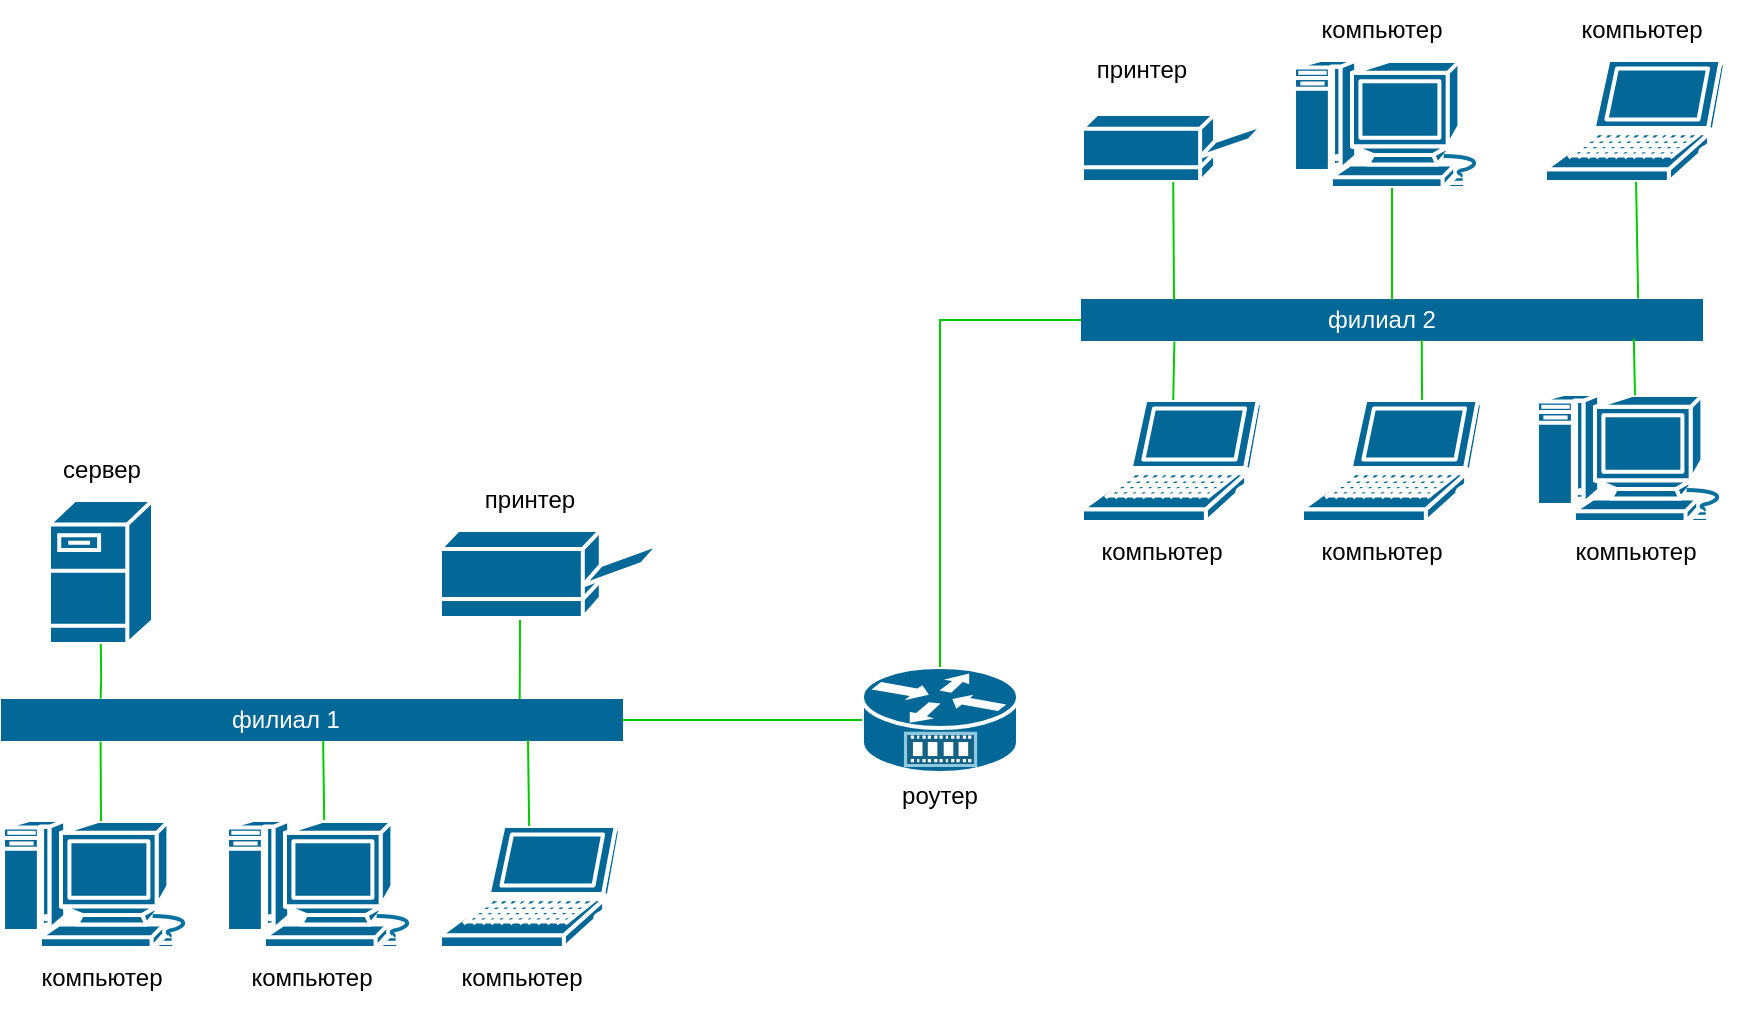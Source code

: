 <mxfile version="26.0.10">
  <diagram id="6a731a19-8d31-9384-78a2-239565b7b9f0" name="Page-1">
    <mxGraphModel dx="1250" dy="584" grid="1" gridSize="10" guides="1" tooltips="1" connect="1" arrows="1" fold="1" page="1" pageScale="1" pageWidth="827" pageHeight="1169" background="none" math="0" shadow="0">
      <root>
        <mxCell id="0" />
        <mxCell id="1" parent="0" />
        <mxCell id="tBZkHJEns-lfYXvDhSzD-2258" value="" style="shape=mxgraph.cisco.computers_and_peripherals.macintosh;sketch=0;html=1;pointerEvents=1;dashed=0;fillColor=#036897;strokeColor=#ffffff;strokeWidth=2;verticalLabelPosition=bottom;verticalAlign=top;align=center;outlineConnect=0;" vertex="1" parent="1">
          <mxGeometry x="60" y="730" width="99" height="64" as="geometry" />
        </mxCell>
        <mxCell id="tBZkHJEns-lfYXvDhSzD-2259" value="" style="shape=mxgraph.cisco.computers_and_peripherals.macintosh;sketch=0;html=1;pointerEvents=1;dashed=0;fillColor=#036897;strokeColor=#ffffff;strokeWidth=2;verticalLabelPosition=bottom;verticalAlign=top;align=center;outlineConnect=0;" vertex="1" parent="1">
          <mxGeometry x="705.5" y="350" width="99" height="64" as="geometry" />
        </mxCell>
        <mxCell id="tBZkHJEns-lfYXvDhSzD-2260" value="" style="shape=mxgraph.cisco.computers_and_peripherals.macintosh;sketch=0;html=1;pointerEvents=1;dashed=0;fillColor=#036897;strokeColor=#ffffff;strokeWidth=2;verticalLabelPosition=bottom;verticalAlign=top;align=center;outlineConnect=0;" vertex="1" parent="1">
          <mxGeometry x="172" y="730" width="99" height="64" as="geometry" />
        </mxCell>
        <mxCell id="tBZkHJEns-lfYXvDhSzD-2261" value="" style="shape=mxgraph.cisco.computers_and_peripherals.macintosh;sketch=0;html=1;pointerEvents=1;dashed=0;fillColor=#036897;strokeColor=#ffffff;strokeWidth=2;verticalLabelPosition=bottom;verticalAlign=top;align=center;outlineConnect=0;" vertex="1" parent="1">
          <mxGeometry x="827" y="517" width="99" height="64" as="geometry" />
        </mxCell>
        <mxCell id="tBZkHJEns-lfYXvDhSzD-2262" value="" style="shape=mxgraph.cisco.computers_and_peripherals.laptop;sketch=0;html=1;pointerEvents=1;dashed=0;fillColor=#036897;strokeColor=#ffffff;strokeWidth=2;verticalLabelPosition=bottom;verticalAlign=top;align=center;outlineConnect=0;" vertex="1" parent="1">
          <mxGeometry x="279" y="733" width="90" height="61" as="geometry" />
        </mxCell>
        <mxCell id="tBZkHJEns-lfYXvDhSzD-2263" value="" style="shape=mxgraph.cisco.computers_and_peripherals.laptop;sketch=0;html=1;pointerEvents=1;dashed=0;fillColor=#036897;strokeColor=#ffffff;strokeWidth=2;verticalLabelPosition=bottom;verticalAlign=top;align=center;outlineConnect=0;" vertex="1" parent="1">
          <mxGeometry x="831.5" y="350" width="90" height="61" as="geometry" />
        </mxCell>
        <mxCell id="tBZkHJEns-lfYXvDhSzD-2264" value="" style="shape=mxgraph.cisco.computers_and_peripherals.laptop;sketch=0;html=1;pointerEvents=1;dashed=0;fillColor=#036897;strokeColor=#ffffff;strokeWidth=2;verticalLabelPosition=bottom;verticalAlign=top;align=center;outlineConnect=0;" vertex="1" parent="1">
          <mxGeometry x="710" y="520" width="90" height="61" as="geometry" />
        </mxCell>
        <mxCell id="tBZkHJEns-lfYXvDhSzD-2265" value="" style="shape=mxgraph.cisco.computers_and_peripherals.laptop;sketch=0;html=1;pointerEvents=1;dashed=0;fillColor=#036897;strokeColor=#ffffff;strokeWidth=2;verticalLabelPosition=bottom;verticalAlign=top;align=center;outlineConnect=0;" vertex="1" parent="1">
          <mxGeometry x="600" y="520" width="90" height="61" as="geometry" />
        </mxCell>
        <mxCell id="tBZkHJEns-lfYXvDhSzD-2266" value="" style="shape=mxgraph.cisco.computers_and_peripherals.printer;sketch=0;html=1;pointerEvents=1;dashed=0;fillColor=#036897;strokeColor=#ffffff;strokeWidth=2;verticalLabelPosition=bottom;verticalAlign=top;align=center;outlineConnect=0;" vertex="1" parent="1">
          <mxGeometry x="600" y="377" width="91" height="34" as="geometry" />
        </mxCell>
        <mxCell id="tBZkHJEns-lfYXvDhSzD-2267" value="" style="shape=mxgraph.cisco.computers_and_peripherals.printer;sketch=0;html=1;pointerEvents=1;dashed=0;fillColor=#036897;strokeColor=#ffffff;strokeWidth=2;verticalLabelPosition=bottom;verticalAlign=top;align=center;outlineConnect=0;" vertex="1" parent="1">
          <mxGeometry x="279" y="585" width="110" height="44" as="geometry" />
        </mxCell>
        <mxCell id="tBZkHJEns-lfYXvDhSzD-2268" value="" style="shape=mxgraph.cisco.servers.fileserver;sketch=0;html=1;pointerEvents=1;dashed=0;fillColor=#036897;strokeColor=#ffffff;strokeWidth=2;verticalLabelPosition=bottom;verticalAlign=top;align=center;outlineConnect=0;" vertex="1" parent="1">
          <mxGeometry x="83.5" y="570" width="52" height="72" as="geometry" />
        </mxCell>
        <mxCell id="tBZkHJEns-lfYXvDhSzD-2269" value="" style="shape=mxgraph.cisco.routers.service_router;sketch=0;html=1;pointerEvents=1;dashed=0;fillColor=#036897;strokeColor=#ffffff;strokeWidth=2;verticalLabelPosition=bottom;verticalAlign=top;align=center;outlineConnect=0;" vertex="1" parent="1">
          <mxGeometry x="490" y="653.5" width="78" height="53" as="geometry" />
        </mxCell>
        <mxCell id="tBZkHJEns-lfYXvDhSzD-2270" value="" style="rounded=0;whiteSpace=wrap;html=1;fillColor=light-dark(#036897,var(--ge-dark-color, #121212));strokeColor=light-dark(#036897,#FFFFFF);" vertex="1" parent="1">
          <mxGeometry x="60" y="670" width="310" height="20" as="geometry" />
        </mxCell>
        <mxCell id="tBZkHJEns-lfYXvDhSzD-2276" value="" style="endArrow=none;html=1;rounded=0;strokeColor=light-dark(#00CC00,#FFFFFF);exitX=0.159;exitY=-0.032;exitDx=0;exitDy=0;exitPerimeter=0;" edge="1" parent="1" source="tBZkHJEns-lfYXvDhSzD-2270">
          <mxGeometry width="50" height="50" relative="1" as="geometry">
            <mxPoint x="110" y="670" as="sourcePoint" />
            <mxPoint x="109.413" y="642" as="targetPoint" />
            <Array as="points">
              <mxPoint x="109.58" y="660" />
            </Array>
          </mxGeometry>
        </mxCell>
        <mxCell id="tBZkHJEns-lfYXvDhSzD-2278" value="" style="endArrow=none;html=1;rounded=0;strokeColor=light-dark(#00CC00,#FFFFFF);exitX=0.5;exitY=0.01;exitDx=0;exitDy=0;exitPerimeter=0;entryX=0.159;entryY=1.04;entryDx=0;entryDy=0;entryPerimeter=0;" edge="1" parent="1" source="tBZkHJEns-lfYXvDhSzD-2258" target="tBZkHJEns-lfYXvDhSzD-2270">
          <mxGeometry width="50" height="50" relative="1" as="geometry">
            <mxPoint x="129" y="689" as="sourcePoint" />
            <mxPoint x="129.413" y="662" as="targetPoint" />
            <Array as="points" />
          </mxGeometry>
        </mxCell>
        <mxCell id="tBZkHJEns-lfYXvDhSzD-2279" value="" style="endArrow=none;html=1;rounded=0;strokeColor=light-dark(#00CC00,#FFFFFF);entryX=0.518;entryY=1.022;entryDx=0;entryDy=0;entryPerimeter=0;" edge="1" parent="1" source="tBZkHJEns-lfYXvDhSzD-2260" target="tBZkHJEns-lfYXvDhSzD-2270">
          <mxGeometry width="50" height="50" relative="1" as="geometry">
            <mxPoint x="120" y="741" as="sourcePoint" />
            <mxPoint x="119" y="701" as="targetPoint" />
            <Array as="points" />
          </mxGeometry>
        </mxCell>
        <mxCell id="tBZkHJEns-lfYXvDhSzD-2280" value="" style="endArrow=none;html=1;rounded=0;strokeColor=light-dark(#00CC00,#FFFFFF);" edge="1" parent="1" source="tBZkHJEns-lfYXvDhSzD-2262">
          <mxGeometry width="50" height="50" relative="1" as="geometry">
            <mxPoint x="130" y="751" as="sourcePoint" />
            <mxPoint x="323" y="690" as="targetPoint" />
            <Array as="points" />
          </mxGeometry>
        </mxCell>
        <mxCell id="tBZkHJEns-lfYXvDhSzD-2281" value="" style="endArrow=none;html=1;rounded=0;strokeColor=light-dark(#00CC00,#FFFFFF);exitX=0.835;exitY=-0.023;exitDx=0;exitDy=0;exitPerimeter=0;" edge="1" parent="1" source="tBZkHJEns-lfYXvDhSzD-2270">
          <mxGeometry width="50" height="50" relative="1" as="geometry">
            <mxPoint x="119" y="679" as="sourcePoint" />
            <mxPoint x="319" y="630" as="targetPoint" />
            <Array as="points" />
          </mxGeometry>
        </mxCell>
        <mxCell id="tBZkHJEns-lfYXvDhSzD-2282" value="" style="endArrow=none;html=1;rounded=0;exitX=1;exitY=0.5;exitDx=0;exitDy=0;entryX=0;entryY=0.5;entryDx=0;entryDy=0;entryPerimeter=0;strokeColor=light-dark(#00CC00,#FFFFFF);" edge="1" parent="1" source="tBZkHJEns-lfYXvDhSzD-2270" target="tBZkHJEns-lfYXvDhSzD-2269">
          <mxGeometry width="50" height="50" relative="1" as="geometry">
            <mxPoint x="650" y="670" as="sourcePoint" />
            <mxPoint x="700" y="620" as="targetPoint" />
          </mxGeometry>
        </mxCell>
        <mxCell id="tBZkHJEns-lfYXvDhSzD-2283" value="" style="endArrow=none;html=1;rounded=0;strokeColor=light-dark(#00CC00,#FFFFFF);" edge="1" parent="1" source="tBZkHJEns-lfYXvDhSzD-2269">
          <mxGeometry width="50" height="50" relative="1" as="geometry">
            <mxPoint x="870" y="640" as="sourcePoint" />
            <mxPoint x="600" y="480" as="targetPoint" />
            <Array as="points">
              <mxPoint x="529" y="480" />
            </Array>
          </mxGeometry>
        </mxCell>
        <mxCell id="tBZkHJEns-lfYXvDhSzD-2284" value="" style="rounded=0;whiteSpace=wrap;html=1;strokeColor=light-dark(#036897,#FFFFFF);fillColor=light-dark(#036897,var(--ge-dark-color, #121212));" vertex="1" parent="1">
          <mxGeometry x="600" y="470" width="310" height="20" as="geometry" />
        </mxCell>
        <mxCell id="tBZkHJEns-lfYXvDhSzD-2285" value="" style="endArrow=none;html=1;rounded=0;strokeColor=light-dark(#00CC00,#FFFFFF);" edge="1" parent="1" target="tBZkHJEns-lfYXvDhSzD-2266">
          <mxGeometry width="50" height="50" relative="1" as="geometry">
            <mxPoint x="646" y="470" as="sourcePoint" />
            <mxPoint x="644" y="411" as="targetPoint" />
          </mxGeometry>
        </mxCell>
        <mxCell id="tBZkHJEns-lfYXvDhSzD-2287" value="" style="endArrow=none;html=1;rounded=0;strokeColor=light-dark(#00CC00,#FFFFFF);entryX=0.5;entryY=1;entryDx=0;entryDy=0;entryPerimeter=0;exitX=0.5;exitY=0;exitDx=0;exitDy=0;" edge="1" parent="1" source="tBZkHJEns-lfYXvDhSzD-2284" target="tBZkHJEns-lfYXvDhSzD-2259">
          <mxGeometry width="50" height="50" relative="1" as="geometry">
            <mxPoint x="656" y="480" as="sourcePoint" />
            <mxPoint x="656" y="421" as="targetPoint" />
          </mxGeometry>
        </mxCell>
        <mxCell id="tBZkHJEns-lfYXvDhSzD-2288" value="" style="endArrow=none;html=1;rounded=0;strokeColor=light-dark(#00CC00,#FFFFFF);exitX=0.897;exitY=-0.038;exitDx=0;exitDy=0;exitPerimeter=0;" edge="1" parent="1" source="tBZkHJEns-lfYXvDhSzD-2284" target="tBZkHJEns-lfYXvDhSzD-2263">
          <mxGeometry width="50" height="50" relative="1" as="geometry">
            <mxPoint x="666" y="490" as="sourcePoint" />
            <mxPoint x="666" y="431" as="targetPoint" />
          </mxGeometry>
        </mxCell>
        <mxCell id="tBZkHJEns-lfYXvDhSzD-2289" value="" style="endArrow=none;html=1;rounded=0;strokeColor=light-dark(#00CC00,#FFFFFF);entryX=0.149;entryY=1.04;entryDx=0;entryDy=0;entryPerimeter=0;" edge="1" parent="1" source="tBZkHJEns-lfYXvDhSzD-2265" target="tBZkHJEns-lfYXvDhSzD-2284">
          <mxGeometry width="50" height="50" relative="1" as="geometry">
            <mxPoint x="676" y="500" as="sourcePoint" />
            <mxPoint x="676" y="441" as="targetPoint" />
          </mxGeometry>
        </mxCell>
        <mxCell id="tBZkHJEns-lfYXvDhSzD-2290" value="" style="endArrow=none;html=1;rounded=0;strokeColor=light-dark(#00CC00,#FFFFFF);exitX=0.667;exitY=0;exitDx=0;exitDy=0;exitPerimeter=0;entryX=0.548;entryY=1;entryDx=0;entryDy=0;entryPerimeter=0;" edge="1" parent="1" source="tBZkHJEns-lfYXvDhSzD-2264" target="tBZkHJEns-lfYXvDhSzD-2284">
          <mxGeometry width="50" height="50" relative="1" as="geometry">
            <mxPoint x="686" y="510" as="sourcePoint" />
            <mxPoint x="686" y="451" as="targetPoint" />
          </mxGeometry>
        </mxCell>
        <mxCell id="tBZkHJEns-lfYXvDhSzD-2291" value="" style="endArrow=none;html=1;rounded=0;strokeColor=light-dark(#00CC00,#FFFFFF);entryX=0.89;entryY=0.962;entryDx=0;entryDy=0;entryPerimeter=0;exitX=0.5;exitY=0.01;exitDx=0;exitDy=0;exitPerimeter=0;" edge="1" parent="1" source="tBZkHJEns-lfYXvDhSzD-2261" target="tBZkHJEns-lfYXvDhSzD-2284">
          <mxGeometry width="50" height="50" relative="1" as="geometry">
            <mxPoint x="696" y="520" as="sourcePoint" />
            <mxPoint x="696" y="461" as="targetPoint" />
          </mxGeometry>
        </mxCell>
        <mxCell id="tBZkHJEns-lfYXvDhSzD-2292" value="&lt;font style=&quot;color: rgb(255, 255, 255);&quot;&gt;филиал 1&lt;/font&gt;" style="text;html=1;align=center;verticalAlign=middle;whiteSpace=wrap;rounded=0;" vertex="1" parent="1">
          <mxGeometry x="172" y="665" width="60" height="30" as="geometry" />
        </mxCell>
        <mxCell id="tBZkHJEns-lfYXvDhSzD-2293" value="&lt;font style=&quot;color: rgb(255, 255, 255);&quot;&gt;филиал 2&lt;/font&gt;" style="text;html=1;align=center;verticalAlign=middle;whiteSpace=wrap;rounded=0;" vertex="1" parent="1">
          <mxGeometry x="720" y="465" width="60" height="30" as="geometry" />
        </mxCell>
        <mxCell id="tBZkHJEns-lfYXvDhSzD-2294" value="роутер" style="text;html=1;align=center;verticalAlign=middle;whiteSpace=wrap;rounded=0;" vertex="1" parent="1">
          <mxGeometry x="499" y="703" width="60" height="30" as="geometry" />
        </mxCell>
        <mxCell id="tBZkHJEns-lfYXvDhSzD-2295" value="сервер" style="text;html=1;align=center;verticalAlign=middle;whiteSpace=wrap;rounded=0;" vertex="1" parent="1">
          <mxGeometry x="79.5" y="540" width="60" height="30" as="geometry" />
        </mxCell>
        <mxCell id="tBZkHJEns-lfYXvDhSzD-2296" value="принтер" style="text;html=1;align=center;verticalAlign=middle;whiteSpace=wrap;rounded=0;" vertex="1" parent="1">
          <mxGeometry x="294" y="555" width="60" height="30" as="geometry" />
        </mxCell>
        <mxCell id="tBZkHJEns-lfYXvDhSzD-2297" value="принтер" style="text;html=1;align=center;verticalAlign=middle;whiteSpace=wrap;rounded=0;" vertex="1" parent="1">
          <mxGeometry x="600" y="340" width="60" height="30" as="geometry" />
        </mxCell>
        <mxCell id="tBZkHJEns-lfYXvDhSzD-2298" value="компьютер" style="text;html=1;align=center;verticalAlign=middle;whiteSpace=wrap;rounded=0;" vertex="1" parent="1">
          <mxGeometry x="79.5" y="794" width="60" height="30" as="geometry" />
        </mxCell>
        <mxCell id="tBZkHJEns-lfYXvDhSzD-2299" value="компьютер" style="text;html=1;align=center;verticalAlign=middle;whiteSpace=wrap;rounded=0;" vertex="1" parent="1">
          <mxGeometry x="185" y="794" width="60" height="30" as="geometry" />
        </mxCell>
        <mxCell id="tBZkHJEns-lfYXvDhSzD-2300" value="компьютер" style="text;html=1;align=center;verticalAlign=middle;whiteSpace=wrap;rounded=0;" vertex="1" parent="1">
          <mxGeometry x="290" y="794" width="60" height="30" as="geometry" />
        </mxCell>
        <mxCell id="tBZkHJEns-lfYXvDhSzD-2301" value="компьютер" style="text;html=1;align=center;verticalAlign=middle;whiteSpace=wrap;rounded=0;" vertex="1" parent="1">
          <mxGeometry x="610" y="581" width="60" height="30" as="geometry" />
        </mxCell>
        <mxCell id="tBZkHJEns-lfYXvDhSzD-2302" value="компьютер" style="text;html=1;align=center;verticalAlign=middle;whiteSpace=wrap;rounded=0;" vertex="1" parent="1">
          <mxGeometry x="720" y="581" width="60" height="30" as="geometry" />
        </mxCell>
        <mxCell id="tBZkHJEns-lfYXvDhSzD-2303" value="компьютер" style="text;html=1;align=center;verticalAlign=middle;whiteSpace=wrap;rounded=0;" vertex="1" parent="1">
          <mxGeometry x="846.5" y="581" width="60" height="30" as="geometry" />
        </mxCell>
        <mxCell id="tBZkHJEns-lfYXvDhSzD-2304" value="компьютер" style="text;html=1;align=center;verticalAlign=middle;whiteSpace=wrap;rounded=0;" vertex="1" parent="1">
          <mxGeometry x="720" y="320" width="60" height="30" as="geometry" />
        </mxCell>
        <mxCell id="tBZkHJEns-lfYXvDhSzD-2305" value="компьютер" style="text;html=1;align=center;verticalAlign=middle;whiteSpace=wrap;rounded=0;" vertex="1" parent="1">
          <mxGeometry x="850" y="320" width="60" height="30" as="geometry" />
        </mxCell>
      </root>
    </mxGraphModel>
  </diagram>
</mxfile>
